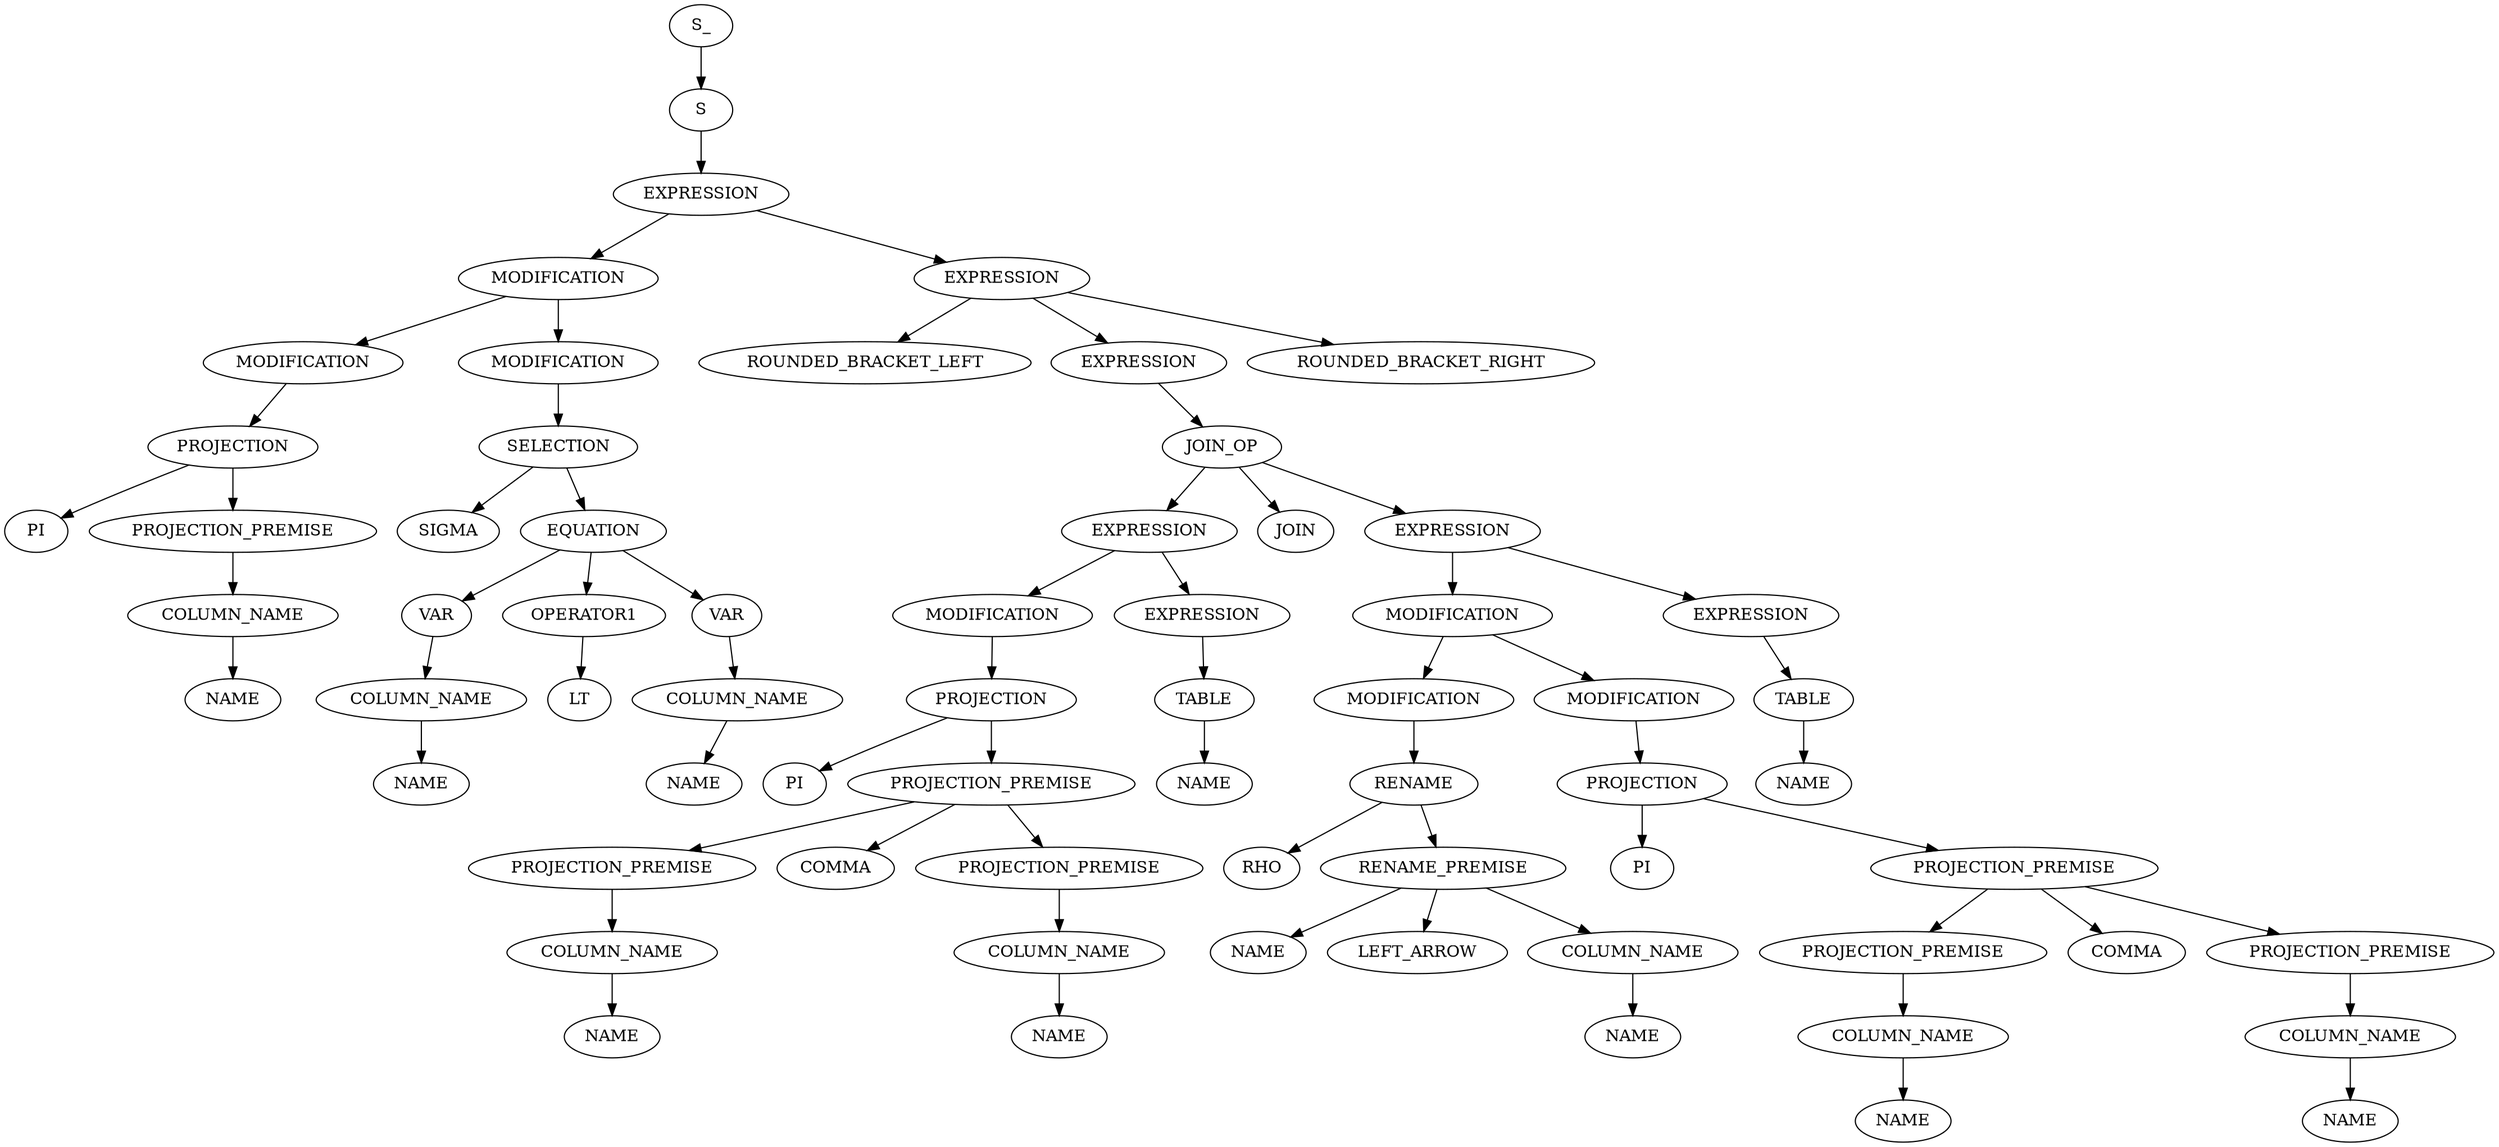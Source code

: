 digraph ParseTree {
  0 [label="S_"];
  0 -> 1
  1 [label="S"];
  1 -> 2
  2 [label="EXPRESSION"];
  2 -> 3
  3 [label="MODIFICATION"];
  3 -> 4
  4 [label="MODIFICATION"];
  4 -> 5
  5 [label="PROJECTION"];
  5 -> 6
  6 [label="PI"];
  5 -> 7
  7 [label="PROJECTION_PREMISE"];
  7 -> 8
  8 [label="COLUMN_NAME"];
  8 -> 9
  9 [label="NAME"];
  3 -> 10
  10 [label="MODIFICATION"];
  10 -> 11
  11 [label="SELECTION"];
  11 -> 12
  12 [label="SIGMA"];
  11 -> 13
  13 [label="EQUATION"];
  13 -> 14
  14 [label="VAR"];
  14 -> 15
  15 [label="COLUMN_NAME"];
  15 -> 16
  16 [label="NAME"];
  13 -> 17
  17 [label="OPERATOR1"];
  17 -> 18
  18 [label="LT"];
  13 -> 19
  19 [label="VAR"];
  19 -> 20
  20 [label="COLUMN_NAME"];
  20 -> 21
  21 [label="NAME"];
  2 -> 22
  22 [label="EXPRESSION"];
  22 -> 23
  23 [label="ROUNDED_BRACKET_LEFT"];
  22 -> 24
  24 [label="EXPRESSION"];
  24 -> 25
  25 [label="JOIN_OP"];
  25 -> 26
  26 [label="EXPRESSION"];
  26 -> 27
  27 [label="MODIFICATION"];
  27 -> 28
  28 [label="PROJECTION"];
  28 -> 29
  29 [label="PI"];
  28 -> 30
  30 [label="PROJECTION_PREMISE"];
  30 -> 31
  31 [label="PROJECTION_PREMISE"];
  31 -> 32
  32 [label="COLUMN_NAME"];
  32 -> 33
  33 [label="NAME"];
  30 -> 34
  34 [label="COMMA"];
  30 -> 35
  35 [label="PROJECTION_PREMISE"];
  35 -> 36
  36 [label="COLUMN_NAME"];
  36 -> 37
  37 [label="NAME"];
  26 -> 38
  38 [label="EXPRESSION"];
  38 -> 39
  39 [label="TABLE"];
  39 -> 40
  40 [label="NAME"];
  25 -> 41
  41 [label="JOIN"];
  25 -> 42
  42 [label="EXPRESSION"];
  42 -> 43
  43 [label="MODIFICATION"];
  43 -> 44
  44 [label="MODIFICATION"];
  44 -> 45
  45 [label="RENAME"];
  45 -> 46
  46 [label="RHO"];
  45 -> 47
  47 [label="RENAME_PREMISE"];
  47 -> 48
  48 [label="NAME"];
  47 -> 49
  49 [label="LEFT_ARROW"];
  47 -> 50
  50 [label="COLUMN_NAME"];
  50 -> 51
  51 [label="NAME"];
  43 -> 52
  52 [label="MODIFICATION"];
  52 -> 53
  53 [label="PROJECTION"];
  53 -> 54
  54 [label="PI"];
  53 -> 55
  55 [label="PROJECTION_PREMISE"];
  55 -> 56
  56 [label="PROJECTION_PREMISE"];
  56 -> 57
  57 [label="COLUMN_NAME"];
  57 -> 58
  58 [label="NAME"];
  55 -> 59
  59 [label="COMMA"];
  55 -> 60
  60 [label="PROJECTION_PREMISE"];
  60 -> 61
  61 [label="COLUMN_NAME"];
  61 -> 62
  62 [label="NAME"];
  42 -> 63
  63 [label="EXPRESSION"];
  63 -> 64
  64 [label="TABLE"];
  64 -> 65
  65 [label="NAME"];
  22 -> 66
  66 [label="ROUNDED_BRACKET_RIGHT"];
}
